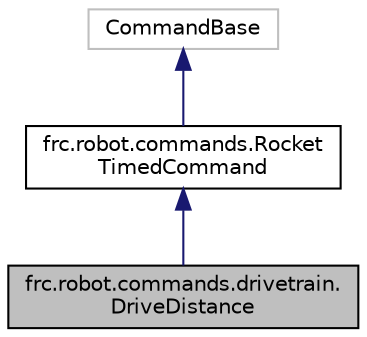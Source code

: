 digraph "frc.robot.commands.drivetrain.DriveDistance"
{
  edge [fontname="Helvetica",fontsize="10",labelfontname="Helvetica",labelfontsize="10"];
  node [fontname="Helvetica",fontsize="10",shape=record];
  Node3 [label="frc.robot.commands.drivetrain.\lDriveDistance",height=0.2,width=0.4,color="black", fillcolor="grey75", style="filled", fontcolor="black"];
  Node4 -> Node3 [dir="back",color="midnightblue",fontsize="10",style="solid",fontname="Helvetica"];
  Node4 [label="frc.robot.commands.Rocket\lTimedCommand",height=0.2,width=0.4,color="black", fillcolor="white", style="filled",URL="$classfrc_1_1robot_1_1commands_1_1_rocket_timed_command.html"];
  Node5 -> Node4 [dir="back",color="midnightblue",fontsize="10",style="solid",fontname="Helvetica"];
  Node5 [label="CommandBase",height=0.2,width=0.4,color="grey75", fillcolor="white", style="filled"];
}
